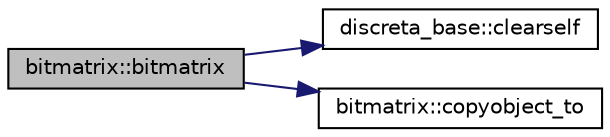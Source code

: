 digraph "bitmatrix::bitmatrix"
{
  edge [fontname="Helvetica",fontsize="10",labelfontname="Helvetica",labelfontsize="10"];
  node [fontname="Helvetica",fontsize="10",shape=record];
  rankdir="LR";
  Node2 [label="bitmatrix::bitmatrix",height=0.2,width=0.4,color="black", fillcolor="grey75", style="filled", fontcolor="black"];
  Node2 -> Node3 [color="midnightblue",fontsize="10",style="solid",fontname="Helvetica"];
  Node3 [label="discreta_base::clearself",height=0.2,width=0.4,color="black", fillcolor="white", style="filled",URL="$d7/d71/classdiscreta__base.html#acc3985eac311491ab6ea3e409cffd3c4"];
  Node2 -> Node4 [color="midnightblue",fontsize="10",style="solid",fontname="Helvetica"];
  Node4 [label="bitmatrix::copyobject_to",height=0.2,width=0.4,color="black", fillcolor="white", style="filled",URL="$de/dc8/classbitmatrix.html#ac97adfe8348d9fe6ef19447b7611bbea"];
}
